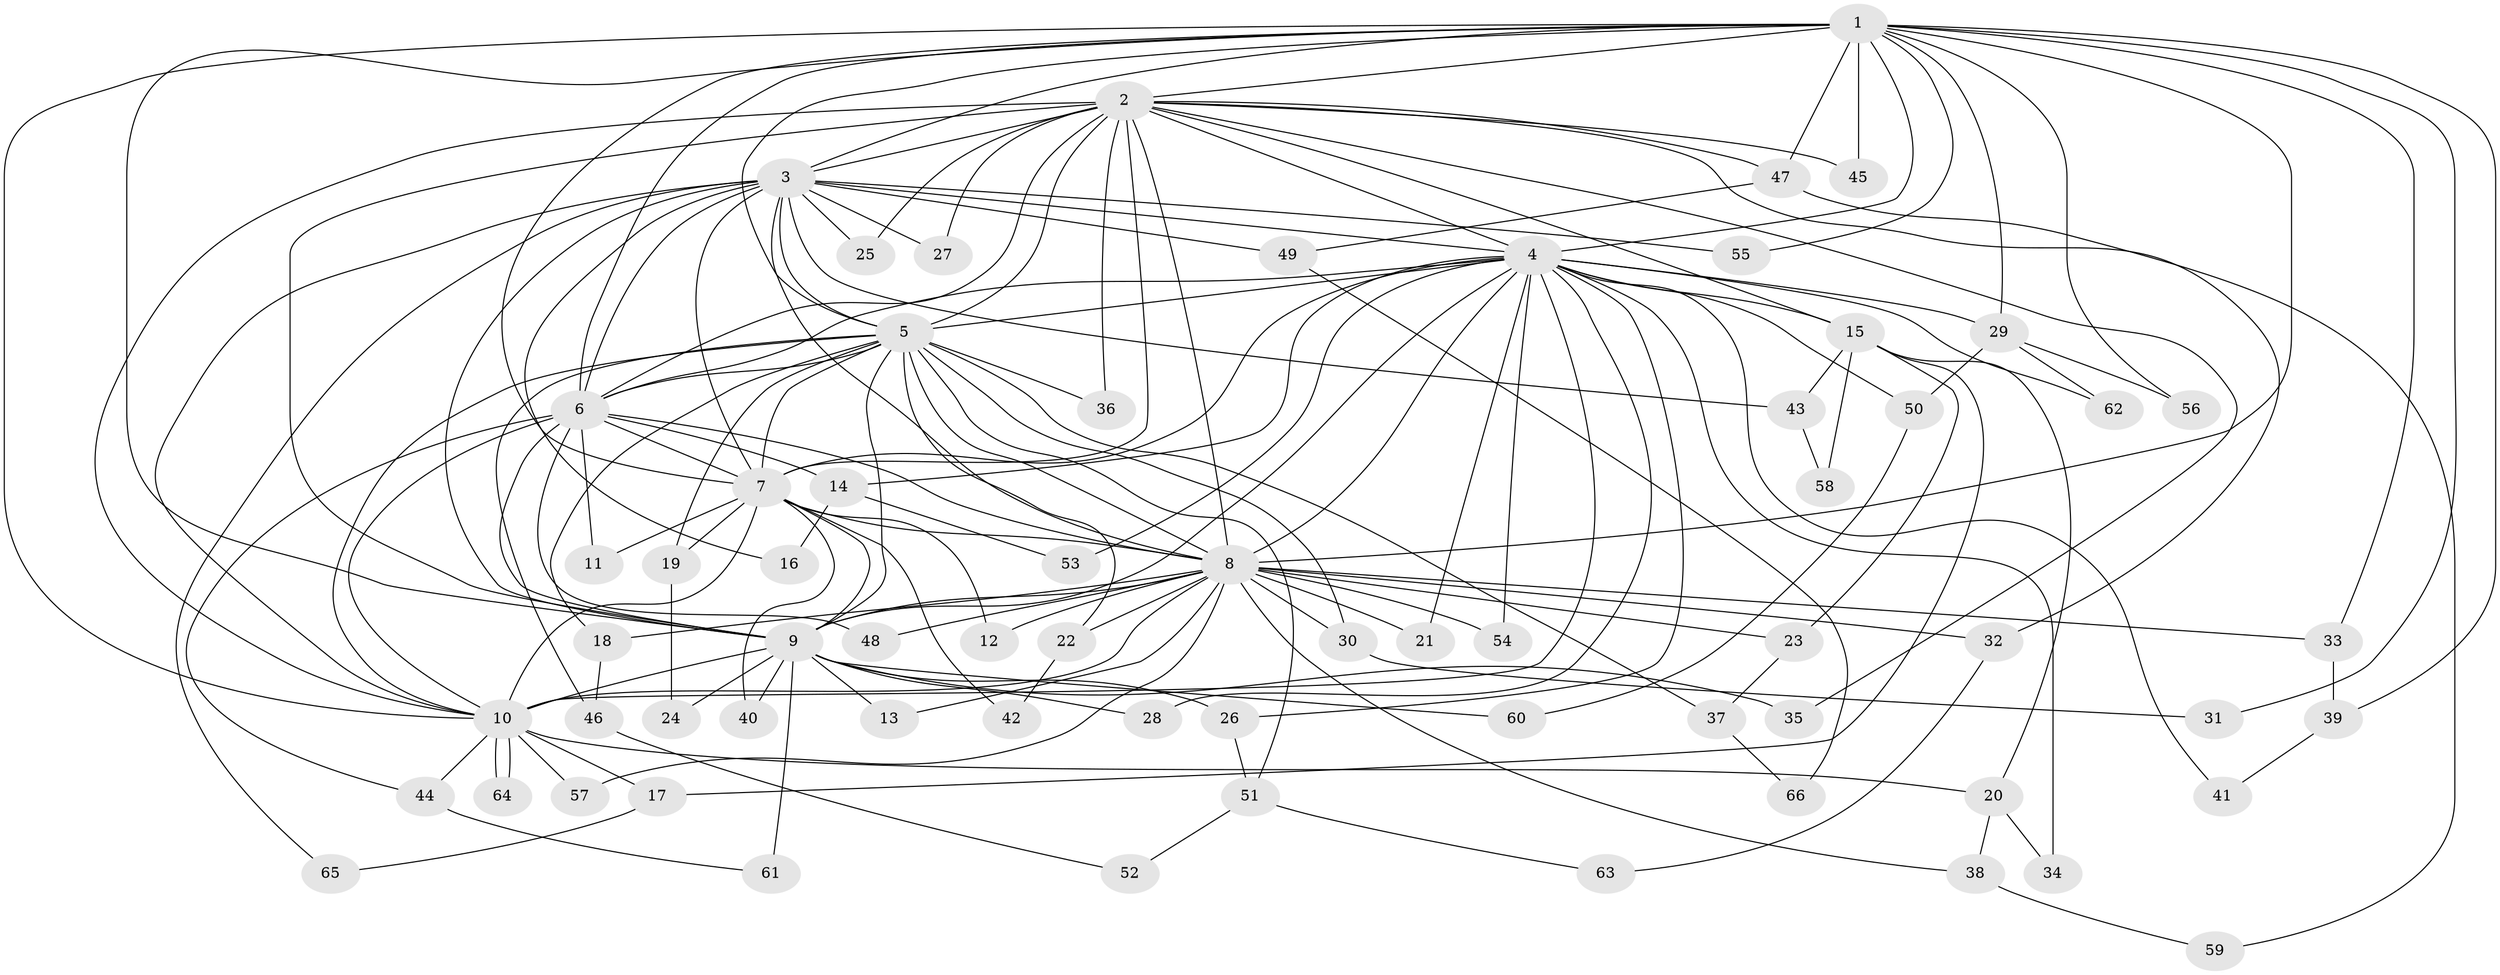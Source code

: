 // coarse degree distribution, {21: 0.021739130434782608, 17: 0.043478260869565216, 13: 0.021739130434782608, 23: 0.021739130434782608, 10: 0.021739130434782608, 12: 0.021739130434782608, 11: 0.021739130434782608, 2: 0.5434782608695652, 3: 0.1956521739130435, 5: 0.06521739130434782, 4: 0.021739130434782608}
// Generated by graph-tools (version 1.1) at 2025/51/02/27/25 19:51:52]
// undirected, 66 vertices, 157 edges
graph export_dot {
graph [start="1"]
  node [color=gray90,style=filled];
  1;
  2;
  3;
  4;
  5;
  6;
  7;
  8;
  9;
  10;
  11;
  12;
  13;
  14;
  15;
  16;
  17;
  18;
  19;
  20;
  21;
  22;
  23;
  24;
  25;
  26;
  27;
  28;
  29;
  30;
  31;
  32;
  33;
  34;
  35;
  36;
  37;
  38;
  39;
  40;
  41;
  42;
  43;
  44;
  45;
  46;
  47;
  48;
  49;
  50;
  51;
  52;
  53;
  54;
  55;
  56;
  57;
  58;
  59;
  60;
  61;
  62;
  63;
  64;
  65;
  66;
  1 -- 2;
  1 -- 3;
  1 -- 4;
  1 -- 5;
  1 -- 6;
  1 -- 7;
  1 -- 8;
  1 -- 9;
  1 -- 10;
  1 -- 29;
  1 -- 31;
  1 -- 33;
  1 -- 39;
  1 -- 45;
  1 -- 47;
  1 -- 55;
  1 -- 56;
  2 -- 3;
  2 -- 4;
  2 -- 5;
  2 -- 6;
  2 -- 7;
  2 -- 8;
  2 -- 9;
  2 -- 10;
  2 -- 15;
  2 -- 25;
  2 -- 27;
  2 -- 32;
  2 -- 35;
  2 -- 36;
  2 -- 45;
  2 -- 47;
  3 -- 4;
  3 -- 5;
  3 -- 6;
  3 -- 7;
  3 -- 8;
  3 -- 9;
  3 -- 10;
  3 -- 16;
  3 -- 25;
  3 -- 27;
  3 -- 43;
  3 -- 49;
  3 -- 55;
  3 -- 65;
  4 -- 5;
  4 -- 6;
  4 -- 7;
  4 -- 8;
  4 -- 9;
  4 -- 10;
  4 -- 14;
  4 -- 15;
  4 -- 21;
  4 -- 26;
  4 -- 28;
  4 -- 29;
  4 -- 34;
  4 -- 41;
  4 -- 50;
  4 -- 53;
  4 -- 54;
  4 -- 62;
  5 -- 6;
  5 -- 7;
  5 -- 8;
  5 -- 9;
  5 -- 10;
  5 -- 18;
  5 -- 19;
  5 -- 22;
  5 -- 30;
  5 -- 36;
  5 -- 37;
  5 -- 46;
  5 -- 51;
  6 -- 7;
  6 -- 8;
  6 -- 9;
  6 -- 10;
  6 -- 11;
  6 -- 14;
  6 -- 44;
  6 -- 48;
  7 -- 8;
  7 -- 9;
  7 -- 10;
  7 -- 11;
  7 -- 12;
  7 -- 19;
  7 -- 40;
  7 -- 42;
  8 -- 9;
  8 -- 10;
  8 -- 12;
  8 -- 13;
  8 -- 18;
  8 -- 21;
  8 -- 22;
  8 -- 23;
  8 -- 30;
  8 -- 32;
  8 -- 33;
  8 -- 38;
  8 -- 48;
  8 -- 54;
  8 -- 57;
  9 -- 10;
  9 -- 13;
  9 -- 24;
  9 -- 26;
  9 -- 28;
  9 -- 35;
  9 -- 40;
  9 -- 60;
  9 -- 61;
  10 -- 17;
  10 -- 20;
  10 -- 44;
  10 -- 57;
  10 -- 64;
  10 -- 64;
  14 -- 16;
  14 -- 53;
  15 -- 17;
  15 -- 20;
  15 -- 23;
  15 -- 43;
  15 -- 58;
  17 -- 65;
  18 -- 46;
  19 -- 24;
  20 -- 34;
  20 -- 38;
  22 -- 42;
  23 -- 37;
  26 -- 51;
  29 -- 50;
  29 -- 56;
  29 -- 62;
  30 -- 31;
  32 -- 63;
  33 -- 39;
  37 -- 66;
  38 -- 59;
  39 -- 41;
  43 -- 58;
  44 -- 61;
  46 -- 52;
  47 -- 49;
  47 -- 59;
  49 -- 66;
  50 -- 60;
  51 -- 52;
  51 -- 63;
}
